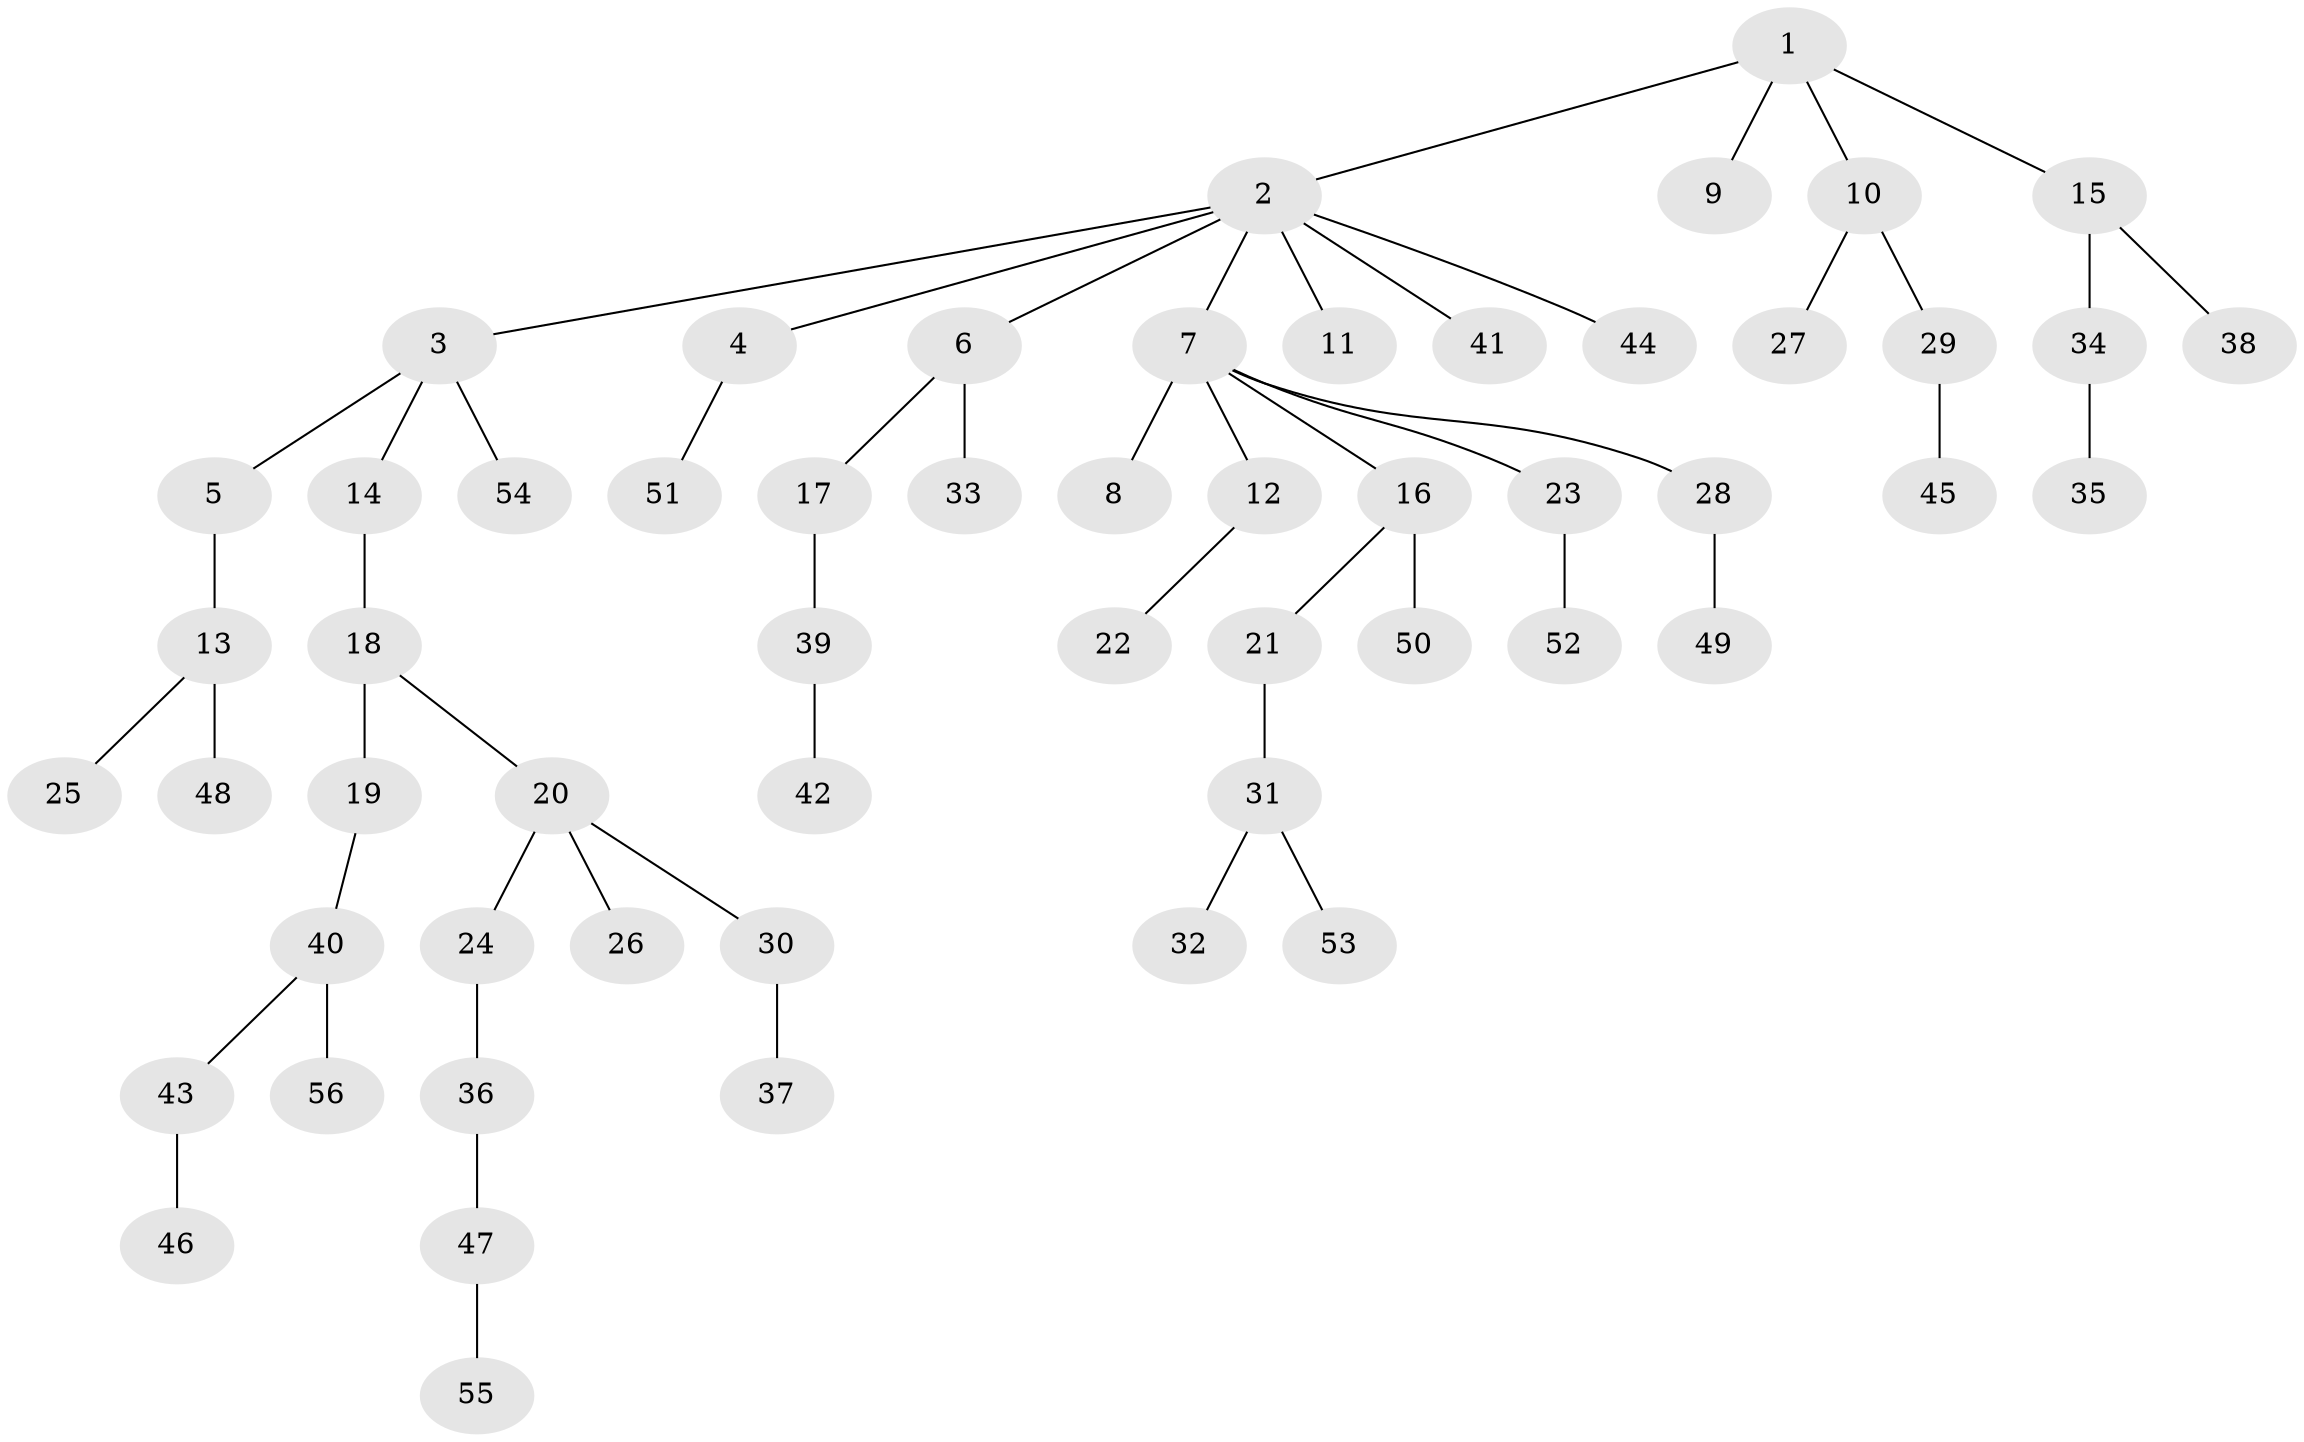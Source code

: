// Generated by graph-tools (version 1.1) at 2025/11/02/27/25 16:11:26]
// undirected, 56 vertices, 55 edges
graph export_dot {
graph [start="1"]
  node [color=gray90,style=filled];
  1;
  2;
  3;
  4;
  5;
  6;
  7;
  8;
  9;
  10;
  11;
  12;
  13;
  14;
  15;
  16;
  17;
  18;
  19;
  20;
  21;
  22;
  23;
  24;
  25;
  26;
  27;
  28;
  29;
  30;
  31;
  32;
  33;
  34;
  35;
  36;
  37;
  38;
  39;
  40;
  41;
  42;
  43;
  44;
  45;
  46;
  47;
  48;
  49;
  50;
  51;
  52;
  53;
  54;
  55;
  56;
  1 -- 2;
  1 -- 9;
  1 -- 10;
  1 -- 15;
  2 -- 3;
  2 -- 4;
  2 -- 6;
  2 -- 7;
  2 -- 11;
  2 -- 41;
  2 -- 44;
  3 -- 5;
  3 -- 14;
  3 -- 54;
  4 -- 51;
  5 -- 13;
  6 -- 17;
  6 -- 33;
  7 -- 8;
  7 -- 12;
  7 -- 16;
  7 -- 23;
  7 -- 28;
  10 -- 27;
  10 -- 29;
  12 -- 22;
  13 -- 25;
  13 -- 48;
  14 -- 18;
  15 -- 34;
  15 -- 38;
  16 -- 21;
  16 -- 50;
  17 -- 39;
  18 -- 19;
  18 -- 20;
  19 -- 40;
  20 -- 24;
  20 -- 26;
  20 -- 30;
  21 -- 31;
  23 -- 52;
  24 -- 36;
  28 -- 49;
  29 -- 45;
  30 -- 37;
  31 -- 32;
  31 -- 53;
  34 -- 35;
  36 -- 47;
  39 -- 42;
  40 -- 43;
  40 -- 56;
  43 -- 46;
  47 -- 55;
}
